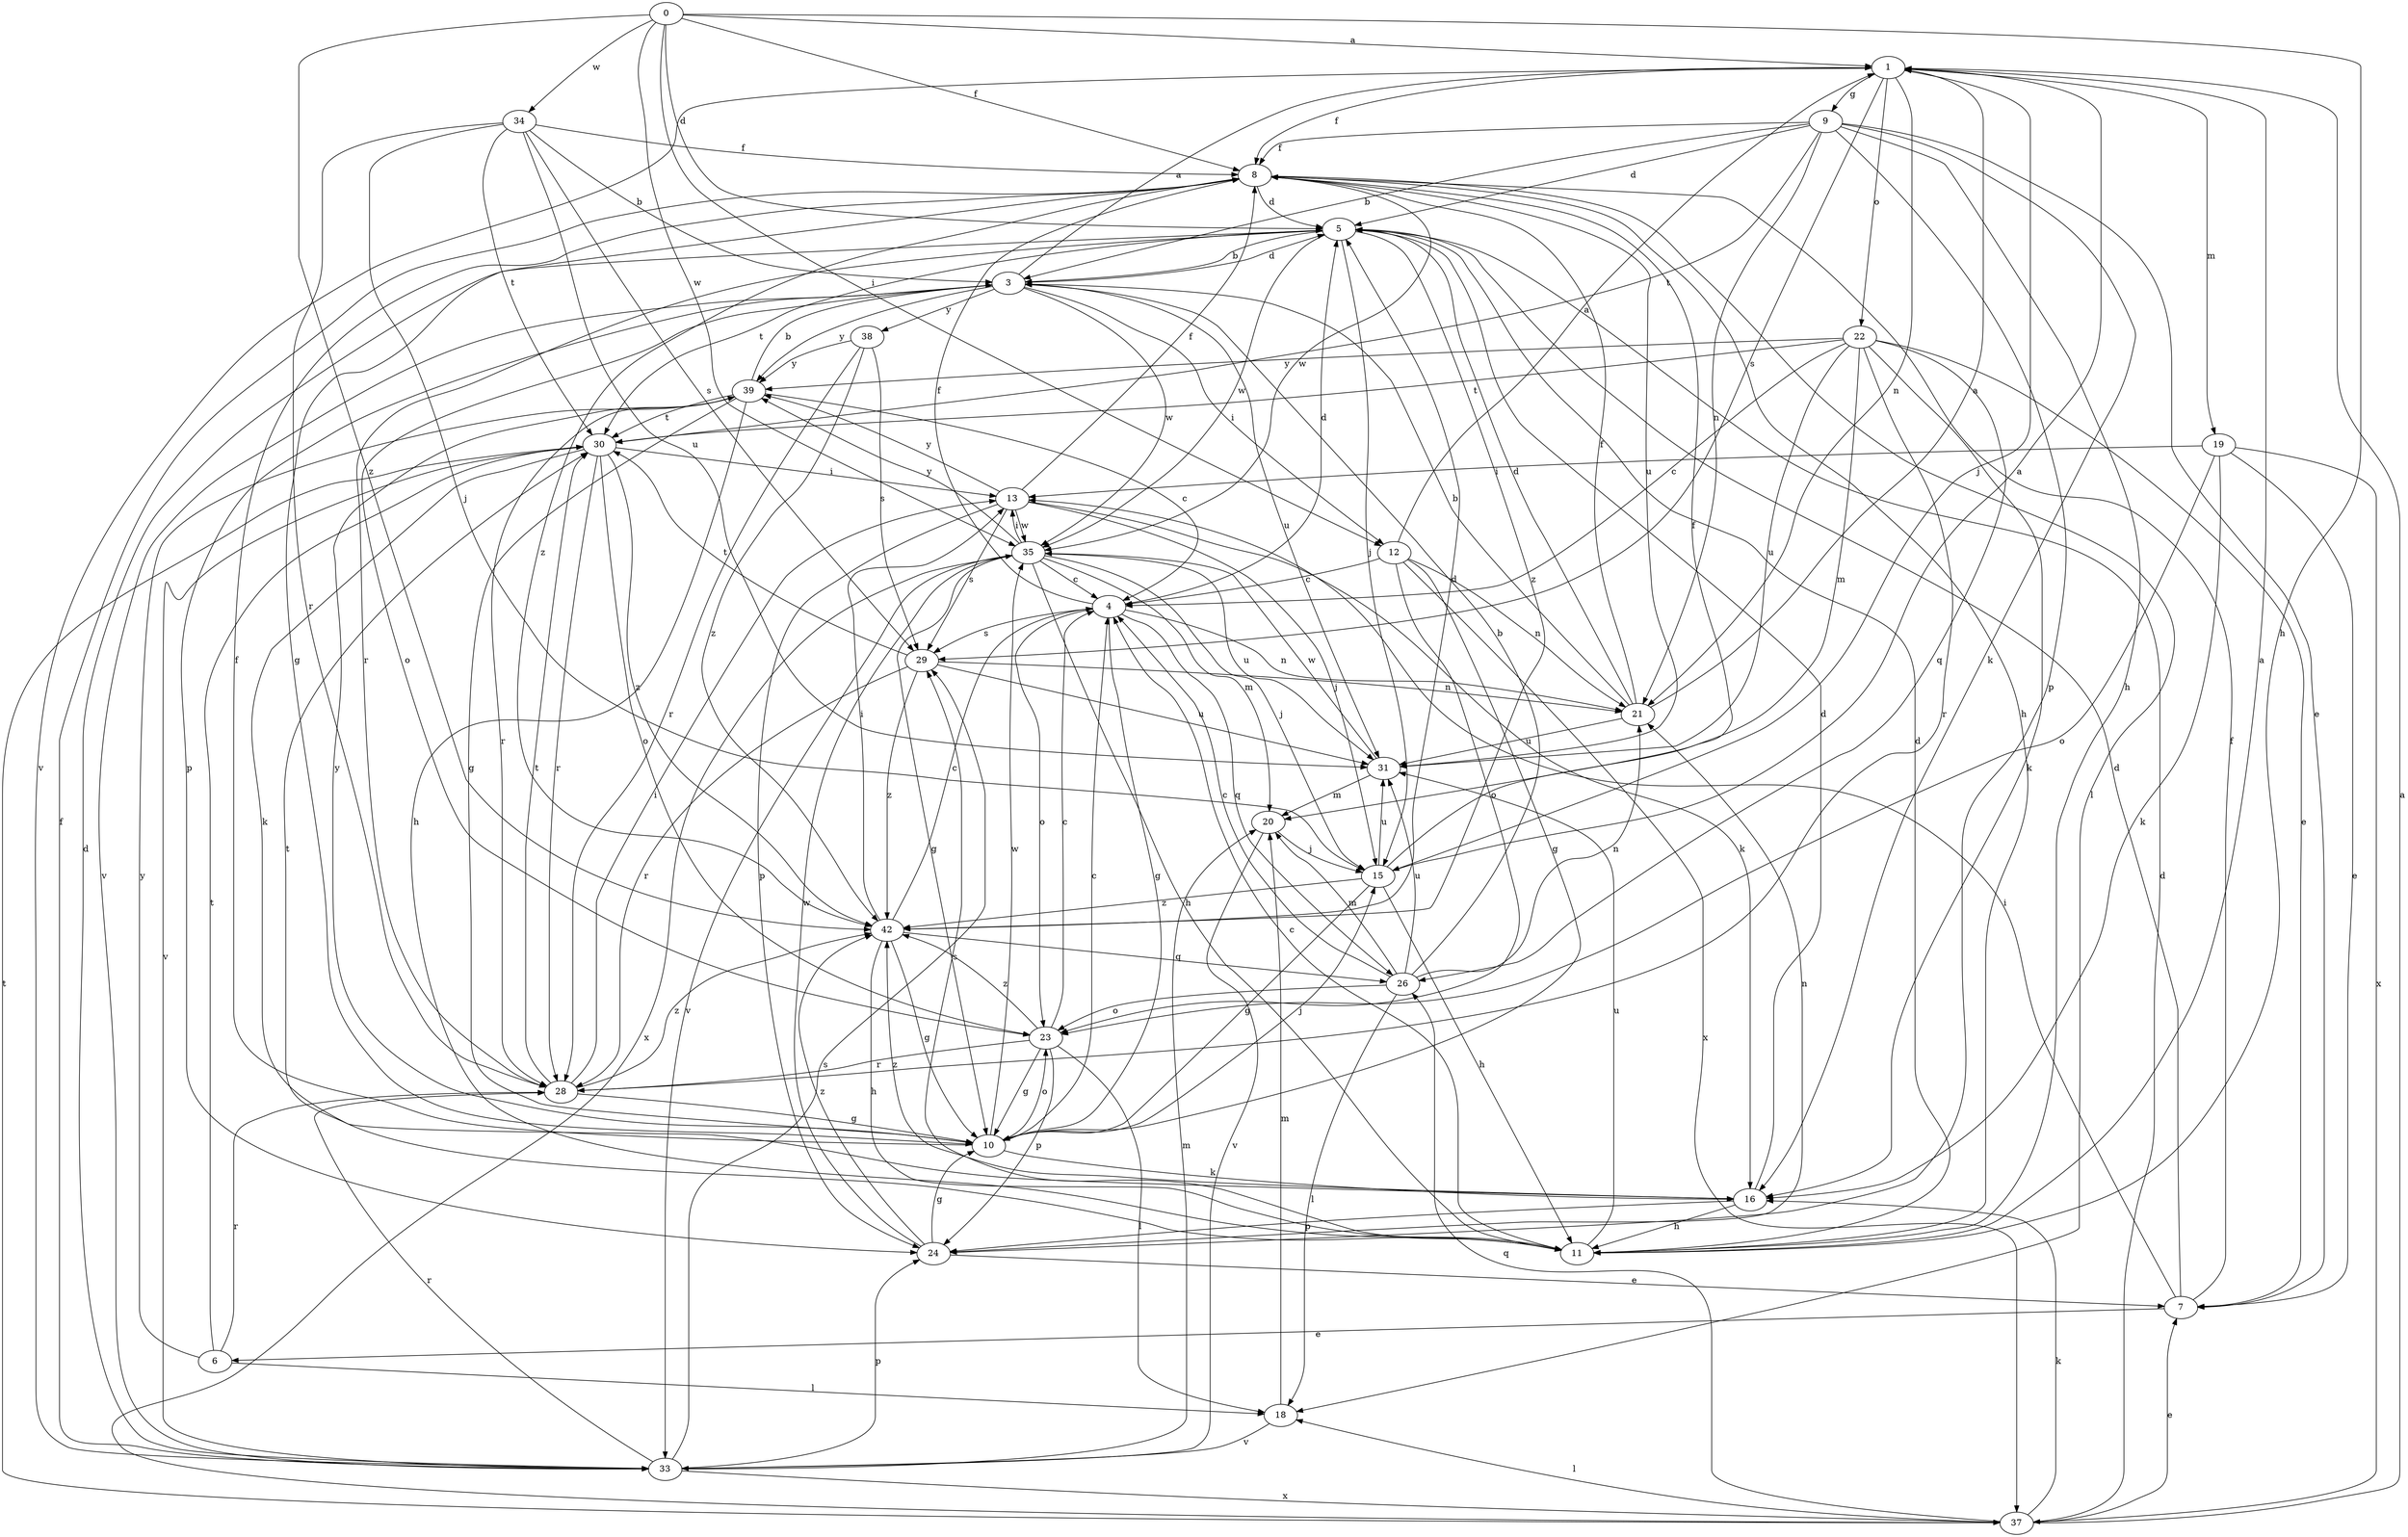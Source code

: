 strict digraph  {
0;
1;
3;
4;
5;
6;
7;
8;
9;
10;
11;
12;
13;
15;
16;
18;
19;
20;
21;
22;
23;
24;
26;
28;
29;
30;
31;
33;
34;
35;
37;
38;
39;
42;
0 -> 1  [label=a];
0 -> 5  [label=d];
0 -> 8  [label=f];
0 -> 11  [label=h];
0 -> 12  [label=i];
0 -> 34  [label=w];
0 -> 35  [label=w];
0 -> 42  [label=z];
1 -> 8  [label=f];
1 -> 9  [label=g];
1 -> 15  [label=j];
1 -> 19  [label=m];
1 -> 21  [label=n];
1 -> 22  [label=o];
1 -> 29  [label=s];
1 -> 33  [label=v];
3 -> 1  [label=a];
3 -> 5  [label=d];
3 -> 12  [label=i];
3 -> 23  [label=o];
3 -> 24  [label=p];
3 -> 31  [label=u];
3 -> 33  [label=v];
3 -> 35  [label=w];
3 -> 38  [label=y];
3 -> 39  [label=y];
4 -> 5  [label=d];
4 -> 8  [label=f];
4 -> 10  [label=g];
4 -> 21  [label=n];
4 -> 23  [label=o];
4 -> 26  [label=q];
4 -> 29  [label=s];
5 -> 3  [label=b];
5 -> 15  [label=j];
5 -> 28  [label=r];
5 -> 30  [label=t];
5 -> 35  [label=w];
5 -> 42  [label=z];
6 -> 18  [label=l];
6 -> 28  [label=r];
6 -> 30  [label=t];
6 -> 39  [label=y];
7 -> 5  [label=d];
7 -> 6  [label=e];
7 -> 8  [label=f];
7 -> 13  [label=i];
8 -> 5  [label=d];
8 -> 10  [label=g];
8 -> 11  [label=h];
8 -> 18  [label=l];
8 -> 31  [label=u];
8 -> 35  [label=w];
8 -> 42  [label=z];
9 -> 3  [label=b];
9 -> 5  [label=d];
9 -> 7  [label=e];
9 -> 8  [label=f];
9 -> 11  [label=h];
9 -> 16  [label=k];
9 -> 21  [label=n];
9 -> 24  [label=p];
9 -> 30  [label=t];
10 -> 4  [label=c];
10 -> 8  [label=f];
10 -> 15  [label=j];
10 -> 16  [label=k];
10 -> 23  [label=o];
10 -> 35  [label=w];
10 -> 39  [label=y];
11 -> 1  [label=a];
11 -> 4  [label=c];
11 -> 5  [label=d];
11 -> 29  [label=s];
11 -> 30  [label=t];
11 -> 31  [label=u];
12 -> 1  [label=a];
12 -> 4  [label=c];
12 -> 10  [label=g];
12 -> 21  [label=n];
12 -> 23  [label=o];
12 -> 37  [label=x];
13 -> 8  [label=f];
13 -> 15  [label=j];
13 -> 16  [label=k];
13 -> 24  [label=p];
13 -> 29  [label=s];
13 -> 35  [label=w];
13 -> 39  [label=y];
15 -> 1  [label=a];
15 -> 8  [label=f];
15 -> 10  [label=g];
15 -> 11  [label=h];
15 -> 31  [label=u];
15 -> 42  [label=z];
16 -> 5  [label=d];
16 -> 11  [label=h];
16 -> 24  [label=p];
16 -> 42  [label=z];
18 -> 20  [label=m];
18 -> 33  [label=v];
19 -> 7  [label=e];
19 -> 13  [label=i];
19 -> 16  [label=k];
19 -> 23  [label=o];
19 -> 37  [label=x];
20 -> 15  [label=j];
20 -> 33  [label=v];
21 -> 1  [label=a];
21 -> 3  [label=b];
21 -> 5  [label=d];
21 -> 8  [label=f];
21 -> 31  [label=u];
22 -> 4  [label=c];
22 -> 7  [label=e];
22 -> 16  [label=k];
22 -> 20  [label=m];
22 -> 26  [label=q];
22 -> 28  [label=r];
22 -> 30  [label=t];
22 -> 31  [label=u];
22 -> 39  [label=y];
23 -> 4  [label=c];
23 -> 10  [label=g];
23 -> 18  [label=l];
23 -> 24  [label=p];
23 -> 28  [label=r];
23 -> 42  [label=z];
24 -> 7  [label=e];
24 -> 10  [label=g];
24 -> 21  [label=n];
24 -> 35  [label=w];
24 -> 42  [label=z];
26 -> 3  [label=b];
26 -> 4  [label=c];
26 -> 18  [label=l];
26 -> 20  [label=m];
26 -> 21  [label=n];
26 -> 23  [label=o];
26 -> 31  [label=u];
28 -> 10  [label=g];
28 -> 13  [label=i];
28 -> 30  [label=t];
28 -> 42  [label=z];
29 -> 21  [label=n];
29 -> 28  [label=r];
29 -> 30  [label=t];
29 -> 31  [label=u];
29 -> 42  [label=z];
30 -> 13  [label=i];
30 -> 16  [label=k];
30 -> 23  [label=o];
30 -> 28  [label=r];
30 -> 33  [label=v];
30 -> 42  [label=z];
31 -> 20  [label=m];
31 -> 35  [label=w];
33 -> 5  [label=d];
33 -> 8  [label=f];
33 -> 20  [label=m];
33 -> 24  [label=p];
33 -> 28  [label=r];
33 -> 29  [label=s];
33 -> 37  [label=x];
34 -> 3  [label=b];
34 -> 8  [label=f];
34 -> 15  [label=j];
34 -> 28  [label=r];
34 -> 29  [label=s];
34 -> 30  [label=t];
34 -> 31  [label=u];
35 -> 4  [label=c];
35 -> 10  [label=g];
35 -> 11  [label=h];
35 -> 13  [label=i];
35 -> 15  [label=j];
35 -> 20  [label=m];
35 -> 31  [label=u];
35 -> 33  [label=v];
35 -> 37  [label=x];
35 -> 39  [label=y];
37 -> 1  [label=a];
37 -> 5  [label=d];
37 -> 7  [label=e];
37 -> 16  [label=k];
37 -> 18  [label=l];
37 -> 26  [label=q];
37 -> 30  [label=t];
38 -> 28  [label=r];
38 -> 29  [label=s];
38 -> 39  [label=y];
38 -> 42  [label=z];
39 -> 3  [label=b];
39 -> 4  [label=c];
39 -> 10  [label=g];
39 -> 11  [label=h];
39 -> 28  [label=r];
39 -> 30  [label=t];
42 -> 4  [label=c];
42 -> 5  [label=d];
42 -> 10  [label=g];
42 -> 11  [label=h];
42 -> 13  [label=i];
42 -> 26  [label=q];
}
